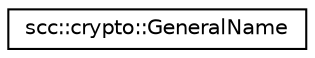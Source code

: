 digraph "Graphical Class Hierarchy"
{
 // LATEX_PDF_SIZE
  edge [fontname="Helvetica",fontsize="10",labelfontname="Helvetica",labelfontsize="10"];
  node [fontname="Helvetica",fontsize="10",shape=record];
  rankdir="LR";
  Node0 [label="scc::crypto::GeneralName",height=0.2,width=0.4,color="black", fillcolor="white", style="filled",URL="$db/db3/structscc_1_1crypto_1_1GeneralName.html",tooltip="General name."];
}
